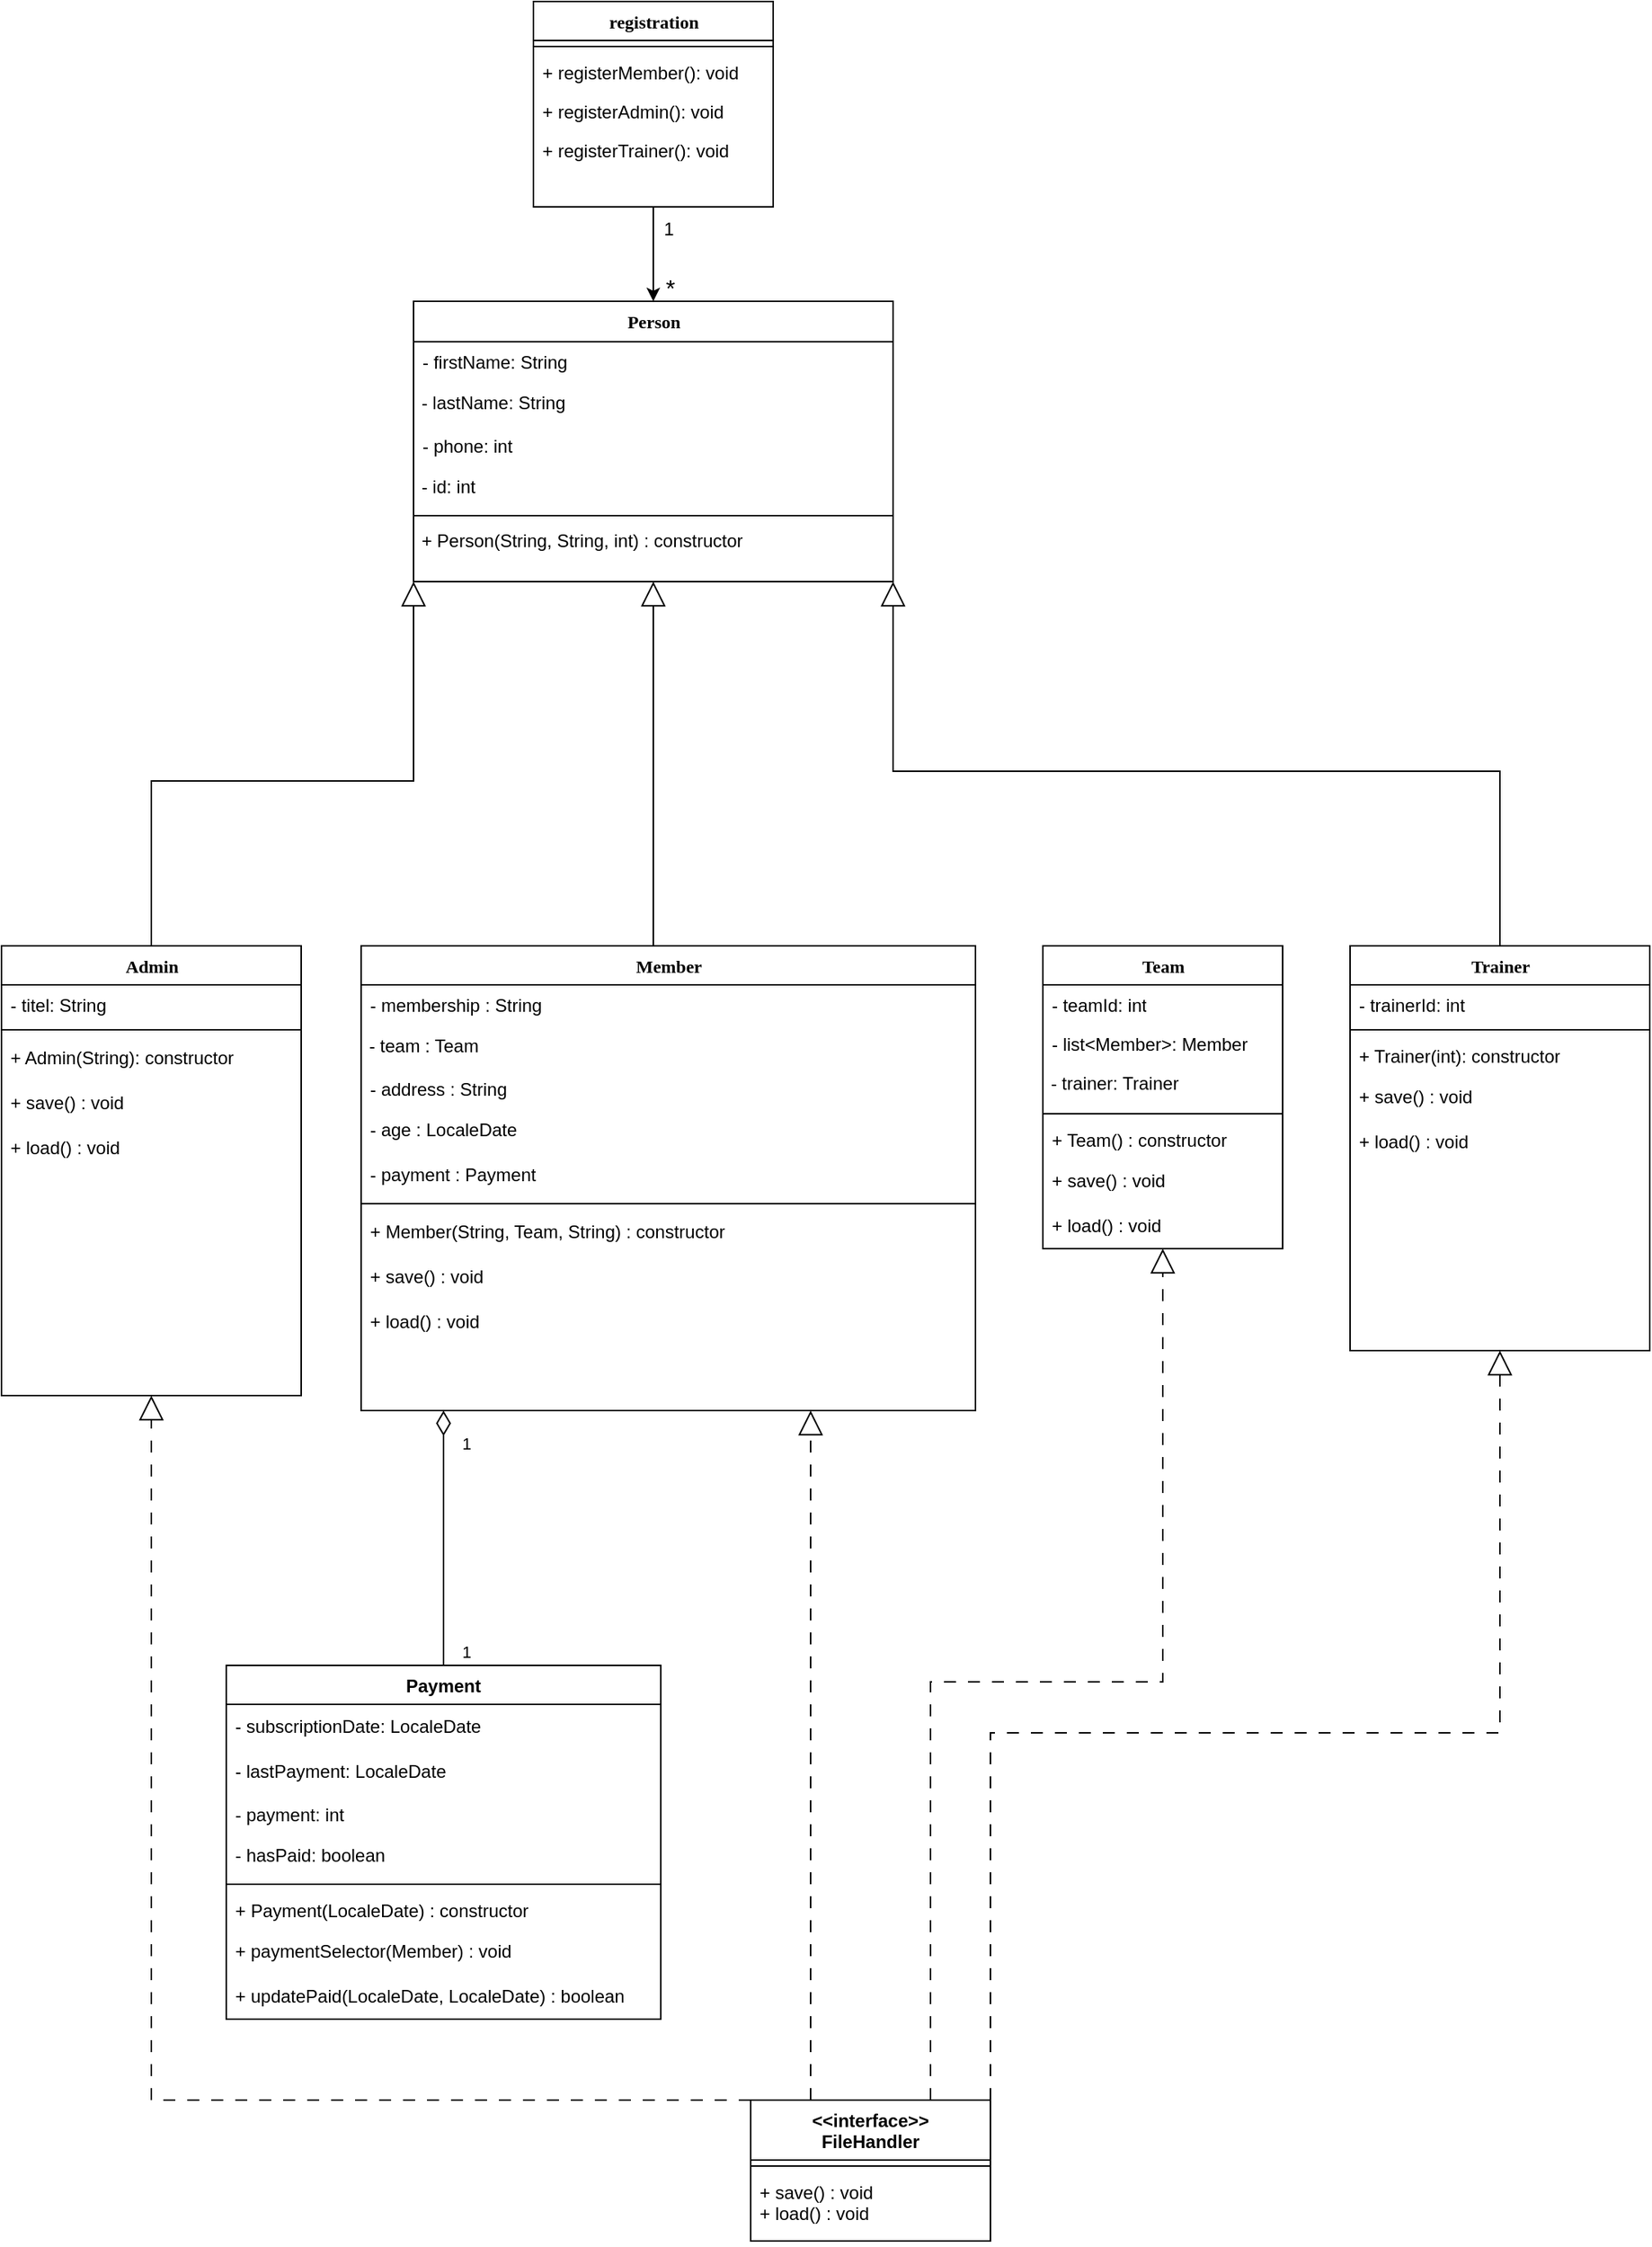 <mxfile version="26.2.14">
  <diagram name="Page-1" id="9f46799a-70d6-7492-0946-bef42562c5a5">
    <mxGraphModel grid="1" page="1" gridSize="10" guides="1" tooltips="1" connect="1" arrows="1" fold="1" pageScale="1" pageWidth="1100" pageHeight="850" background="none" math="0" shadow="0">
      <root>
        <mxCell id="0" />
        <mxCell id="1" parent="0" />
        <mxCell id="78961159f06e98e8-17" value="&lt;div&gt;Person&lt;/div&gt;" style="swimlane;html=1;fontStyle=1;align=center;verticalAlign=top;childLayout=stackLayout;horizontal=1;startSize=27;horizontalStack=0;resizeParent=1;resizeLast=0;collapsible=1;marginBottom=0;swimlaneFillColor=#ffffff;rounded=0;shadow=0;comic=0;labelBackgroundColor=none;strokeWidth=1;fillColor=none;fontFamily=Verdana;fontSize=12" vertex="1" parent="1">
          <mxGeometry x="285" y="50" width="320" height="187" as="geometry" />
        </mxCell>
        <mxCell id="78961159f06e98e8-21" value="- firstName: String" style="text;html=1;strokeColor=none;fillColor=none;align=left;verticalAlign=top;spacingLeft=4;spacingRight=4;whiteSpace=wrap;overflow=hidden;rotatable=0;points=[[0,0.5],[1,0.5]];portConstraint=eastwest;" vertex="1" parent="78961159f06e98e8-17">
          <mxGeometry y="27" width="320" height="26" as="geometry" />
        </mxCell>
        <mxCell id="KElUyitlyOzXcJCK1vni-1" value="&lt;div&gt;&amp;nbsp;- lastName: String&lt;/div&gt;" style="text;html=1;align=left;verticalAlign=middle;resizable=0;points=[];autosize=1;strokeColor=none;fillColor=none;" vertex="1" parent="78961159f06e98e8-17">
          <mxGeometry y="53" width="320" height="30" as="geometry" />
        </mxCell>
        <mxCell id="78961159f06e98e8-25" value="- phone: int" style="text;html=1;strokeColor=none;fillColor=none;align=left;verticalAlign=top;spacingLeft=4;spacingRight=4;whiteSpace=wrap;overflow=hidden;rotatable=0;points=[[0,0.5],[1,0.5]];portConstraint=eastwest;" vertex="1" parent="78961159f06e98e8-17">
          <mxGeometry y="83" width="320" height="26" as="geometry" />
        </mxCell>
        <mxCell id="ljz-mmct4ohhWeR4L-7s-1" value="&amp;nbsp;- id: int" style="text;html=1;align=left;verticalAlign=middle;resizable=0;points=[];autosize=1;strokeColor=none;fillColor=none;" vertex="1" parent="78961159f06e98e8-17">
          <mxGeometry y="109" width="320" height="30" as="geometry" />
        </mxCell>
        <mxCell id="78961159f06e98e8-19" value="" style="line;html=1;strokeWidth=1;fillColor=none;align=left;verticalAlign=middle;spacingTop=-1;spacingLeft=3;spacingRight=3;rotatable=0;labelPosition=right;points=[];portConstraint=eastwest;" vertex="1" parent="78961159f06e98e8-17">
          <mxGeometry y="139" width="320" height="8" as="geometry" />
        </mxCell>
        <mxCell id="8ZLAm0XFI00Kh3caukCm-8" value="&lt;div align=&quot;left&quot;&gt;&amp;nbsp;+ Person(String, String, int) : constructor&lt;/div&gt;&lt;div align=&quot;left&quot;&gt;&amp;nbsp;&lt;/div&gt;" style="text;html=1;align=left;verticalAlign=middle;resizable=0;points=[];autosize=1;strokeColor=none;fillColor=none;" vertex="1" parent="78961159f06e98e8-17">
          <mxGeometry y="147" width="320" height="40" as="geometry" />
        </mxCell>
        <mxCell id="JrFtyIuTLpYrlHaAX1By-5" style="edgeStyle=orthogonalEdgeStyle;rounded=0;orthogonalLoop=1;jettySize=auto;html=1;" edge="1" parent="1" source="78961159f06e98e8-30" target="78961159f06e98e8-17">
          <mxGeometry relative="1" as="geometry" />
        </mxCell>
        <mxCell id="78961159f06e98e8-30" value="registration" style="swimlane;html=1;fontStyle=1;align=center;verticalAlign=top;childLayout=stackLayout;horizontal=1;startSize=26;horizontalStack=0;resizeParent=1;resizeLast=0;collapsible=1;marginBottom=0;swimlaneFillColor=#ffffff;rounded=0;shadow=0;comic=0;labelBackgroundColor=none;strokeWidth=1;fillColor=none;fontFamily=Verdana;fontSize=12" vertex="1" parent="1">
          <mxGeometry x="365" y="-150" width="160" height="137" as="geometry" />
        </mxCell>
        <mxCell id="78961159f06e98e8-38" value="" style="line;html=1;strokeWidth=1;fillColor=none;align=left;verticalAlign=middle;spacingTop=-1;spacingLeft=3;spacingRight=3;rotatable=0;labelPosition=right;points=[];portConstraint=eastwest;" vertex="1" parent="78961159f06e98e8-30">
          <mxGeometry y="26" width="160" height="8" as="geometry" />
        </mxCell>
        <mxCell id="78961159f06e98e8-39" value="+ registerMember(): void" style="text;html=1;strokeColor=none;fillColor=none;align=left;verticalAlign=top;spacingLeft=4;spacingRight=4;whiteSpace=wrap;overflow=hidden;rotatable=0;points=[[0,0.5],[1,0.5]];portConstraint=eastwest;" vertex="1" parent="78961159f06e98e8-30">
          <mxGeometry y="34" width="160" height="26" as="geometry" />
        </mxCell>
        <mxCell id="78961159f06e98e8-40" value="+ registerAdmin(): void" style="text;html=1;strokeColor=none;fillColor=none;align=left;verticalAlign=top;spacingLeft=4;spacingRight=4;whiteSpace=wrap;overflow=hidden;rotatable=0;points=[[0,0.5],[1,0.5]];portConstraint=eastwest;" vertex="1" parent="78961159f06e98e8-30">
          <mxGeometry y="60" width="160" height="26" as="geometry" />
        </mxCell>
        <mxCell id="78961159f06e98e8-42" value="+ registerTrainer(): void" style="text;html=1;strokeColor=none;fillColor=none;align=left;verticalAlign=top;spacingLeft=4;spacingRight=4;whiteSpace=wrap;overflow=hidden;rotatable=0;points=[[0,0.5],[1,0.5]];portConstraint=eastwest;" vertex="1" parent="78961159f06e98e8-30">
          <mxGeometry y="86" width="160" height="26" as="geometry" />
        </mxCell>
        <mxCell id="78961159f06e98e8-56" value="Admin" style="swimlane;html=1;fontStyle=1;align=center;verticalAlign=top;childLayout=stackLayout;horizontal=1;startSize=26;horizontalStack=0;resizeParent=1;resizeLast=0;collapsible=1;marginBottom=0;swimlaneFillColor=#ffffff;rounded=0;shadow=0;comic=0;labelBackgroundColor=none;strokeWidth=1;fillColor=none;fontFamily=Verdana;fontSize=12" vertex="1" parent="1">
          <mxGeometry x="10" y="480.0" width="200" height="300" as="geometry" />
        </mxCell>
        <mxCell id="78961159f06e98e8-57" value="- titel: String" style="text;html=1;strokeColor=none;fillColor=none;align=left;verticalAlign=top;spacingLeft=4;spacingRight=4;whiteSpace=wrap;overflow=hidden;rotatable=0;points=[[0,0.5],[1,0.5]];portConstraint=eastwest;" vertex="1" parent="78961159f06e98e8-56">
          <mxGeometry y="26" width="200" height="26" as="geometry" />
        </mxCell>
        <mxCell id="78961159f06e98e8-64" value="" style="line;html=1;strokeWidth=1;fillColor=none;align=left;verticalAlign=middle;spacingTop=-1;spacingLeft=3;spacingRight=3;rotatable=0;labelPosition=right;points=[];portConstraint=eastwest;" vertex="1" parent="78961159f06e98e8-56">
          <mxGeometry y="52" width="200" height="8" as="geometry" />
        </mxCell>
        <mxCell id="8ZLAm0XFI00Kh3caukCm-3" value="&lt;div&gt;+ Admin(String): constructor&lt;/div&gt;" style="text;html=1;align=left;verticalAlign=middle;resizable=0;points=[];autosize=1;strokeColor=none;fillColor=none;spacingLeft=4;" vertex="1" parent="78961159f06e98e8-56">
          <mxGeometry y="60" width="200" height="30" as="geometry" />
        </mxCell>
        <mxCell id="JrFtyIuTLpYrlHaAX1By-11" value="&lt;div align=&quot;left&quot;&gt;+ save() : void&lt;/div&gt;" style="text;html=1;align=left;verticalAlign=middle;resizable=0;points=[];autosize=1;strokeColor=none;fillColor=none;spacingLeft=4;" vertex="1" parent="78961159f06e98e8-56">
          <mxGeometry y="90" width="200" height="30" as="geometry" />
        </mxCell>
        <mxCell id="JrFtyIuTLpYrlHaAX1By-15" value="+ load() : void" style="text;html=1;align=left;verticalAlign=middle;resizable=0;points=[];autosize=1;strokeColor=none;fillColor=none;spacingLeft=4;" vertex="1" parent="78961159f06e98e8-56">
          <mxGeometry y="120" width="200" height="30" as="geometry" />
        </mxCell>
        <mxCell id="KElUyitlyOzXcJCK1vni-6" style="edgeStyle=orthogonalEdgeStyle;rounded=0;orthogonalLoop=1;jettySize=auto;html=1;exitX=0.5;exitY=0;exitDx=0;exitDy=0;endArrow=block;startFill=0;endFill=0;endSize=14;entryX=0.5;entryY=1;entryDx=0;entryDy=0;" edge="1" parent="1" source="78961159f06e98e8-69" target="78961159f06e98e8-17">
          <mxGeometry relative="1" as="geometry">
            <mxPoint x="210" y="370" as="targetPoint" />
            <Array as="points">
              <mxPoint x="445" y="480" />
            </Array>
          </mxGeometry>
        </mxCell>
        <mxCell id="78961159f06e98e8-69" value="Member" style="swimlane;html=1;fontStyle=1;align=center;verticalAlign=top;childLayout=stackLayout;horizontal=1;startSize=26;horizontalStack=0;resizeParent=1;resizeLast=0;collapsible=1;marginBottom=0;swimlaneFillColor=#ffffff;rounded=0;shadow=0;comic=0;labelBackgroundColor=none;strokeWidth=1;fillColor=none;fontFamily=Verdana;fontSize=12" vertex="1" parent="1">
          <mxGeometry x="250" y="480" width="410" height="310" as="geometry" />
        </mxCell>
        <mxCell id="78961159f06e98e8-70" value="- membership : String" style="text;html=1;strokeColor=none;fillColor=none;align=left;verticalAlign=top;spacingLeft=4;spacingRight=4;whiteSpace=wrap;overflow=hidden;rotatable=0;points=[[0,0.5],[1,0.5]];portConstraint=eastwest;" vertex="1" parent="78961159f06e98e8-69">
          <mxGeometry y="26" width="410" height="26" as="geometry" />
        </mxCell>
        <mxCell id="8ZLAm0XFI00Kh3caukCm-4" value="&amp;nbsp;- team : Team" style="text;html=1;align=left;verticalAlign=middle;resizable=0;points=[];autosize=1;strokeColor=none;fillColor=none;" vertex="1" parent="78961159f06e98e8-69">
          <mxGeometry y="52" width="410" height="30" as="geometry" />
        </mxCell>
        <mxCell id="78961159f06e98e8-71" value="&lt;div&gt;- address : String&lt;/div&gt;" style="text;html=1;strokeColor=none;fillColor=none;align=left;verticalAlign=top;spacingLeft=4;spacingRight=4;whiteSpace=wrap;overflow=hidden;rotatable=0;points=[[0,0.5],[1,0.5]];portConstraint=eastwest;" vertex="1" parent="78961159f06e98e8-69">
          <mxGeometry y="82" width="410" height="26" as="geometry" />
        </mxCell>
        <mxCell id="JrFtyIuTLpYrlHaAX1By-30" value="- age : LocaleDate" style="text;html=1;align=left;verticalAlign=middle;resizable=0;points=[];autosize=1;strokeColor=none;fillColor=none;spacingLeft=4;" vertex="1" parent="78961159f06e98e8-69">
          <mxGeometry y="108" width="410" height="30" as="geometry" />
        </mxCell>
        <mxCell id="JrFtyIuTLpYrlHaAX1By-23" value="- payment : Payment" style="text;html=1;align=left;verticalAlign=middle;resizable=0;points=[];autosize=1;strokeColor=none;fillColor=none;spacingLeft=4;" vertex="1" parent="78961159f06e98e8-69">
          <mxGeometry y="138" width="410" height="30" as="geometry" />
        </mxCell>
        <mxCell id="78961159f06e98e8-77" value="" style="line;html=1;strokeWidth=1;fillColor=none;align=left;verticalAlign=middle;spacingTop=-1;spacingLeft=3;spacingRight=3;rotatable=0;labelPosition=right;points=[];portConstraint=eastwest;" vertex="1" parent="78961159f06e98e8-69">
          <mxGeometry y="168" width="410" height="8" as="geometry" />
        </mxCell>
        <mxCell id="8ZLAm0XFI00Kh3caukCm-2" value="&lt;div&gt;+ Member(String, Team, String) : constructor&lt;/div&gt;" style="text;html=1;align=left;verticalAlign=middle;resizable=0;points=[];autosize=1;strokeColor=none;fillColor=none;spacingLeft=4;" vertex="1" parent="78961159f06e98e8-69">
          <mxGeometry y="176" width="410" height="30" as="geometry" />
        </mxCell>
        <mxCell id="JrFtyIuTLpYrlHaAX1By-12" value="+ save() : void" style="text;html=1;align=left;verticalAlign=middle;resizable=0;points=[];autosize=1;strokeColor=none;fillColor=none;spacingLeft=4;" vertex="1" parent="78961159f06e98e8-69">
          <mxGeometry y="206" width="410" height="30" as="geometry" />
        </mxCell>
        <mxCell id="JrFtyIuTLpYrlHaAX1By-16" value="+ load() : void" style="text;html=1;align=left;verticalAlign=middle;resizable=0;points=[];autosize=1;strokeColor=none;fillColor=none;spacingLeft=4;" vertex="1" parent="78961159f06e98e8-69">
          <mxGeometry y="236" width="410" height="30" as="geometry" />
        </mxCell>
        <mxCell id="8ZLAm0XFI00Kh3caukCm-1" style="edgeStyle=orthogonalEdgeStyle;rounded=0;orthogonalLoop=1;jettySize=auto;html=1;exitX=0.5;exitY=0;exitDx=0;exitDy=0;entryX=1;entryY=1;entryDx=0;entryDy=0;endArrow=block;endFill=0;endSize=14;" edge="1" parent="1" source="78961159f06e98e8-82" target="78961159f06e98e8-17">
          <mxGeometry relative="1" as="geometry" />
        </mxCell>
        <mxCell id="78961159f06e98e8-82" value="Trainer" style="swimlane;html=1;fontStyle=1;align=center;verticalAlign=top;childLayout=stackLayout;horizontal=1;startSize=26;horizontalStack=0;resizeParent=1;resizeLast=0;collapsible=1;marginBottom=0;swimlaneFillColor=#ffffff;rounded=0;shadow=0;comic=0;labelBackgroundColor=none;strokeWidth=1;fillColor=none;fontFamily=Verdana;fontSize=12" vertex="1" parent="1">
          <mxGeometry x="910" y="480" width="200" height="270" as="geometry" />
        </mxCell>
        <mxCell id="78961159f06e98e8-83" value="- trainerId: int" style="text;html=1;strokeColor=none;fillColor=none;align=left;verticalAlign=top;spacingLeft=4;spacingRight=4;whiteSpace=wrap;overflow=hidden;rotatable=0;points=[[0,0.5],[1,0.5]];portConstraint=eastwest;" vertex="1" parent="78961159f06e98e8-82">
          <mxGeometry y="26" width="200" height="26" as="geometry" />
        </mxCell>
        <mxCell id="78961159f06e98e8-90" value="" style="line;html=1;strokeWidth=1;fillColor=none;align=left;verticalAlign=middle;spacingTop=-1;spacingLeft=3;spacingRight=3;rotatable=0;labelPosition=right;points=[];portConstraint=eastwest;" vertex="1" parent="78961159f06e98e8-82">
          <mxGeometry y="52" width="200" height="8" as="geometry" />
        </mxCell>
        <mxCell id="78961159f06e98e8-91" value="+ Trainer(int): constructor" style="text;html=1;strokeColor=none;fillColor=none;align=left;verticalAlign=top;spacingLeft=4;spacingRight=4;whiteSpace=wrap;overflow=hidden;rotatable=0;points=[[0,0.5],[1,0.5]];portConstraint=eastwest;" vertex="1" parent="78961159f06e98e8-82">
          <mxGeometry y="60" width="200" height="26" as="geometry" />
        </mxCell>
        <mxCell id="JrFtyIuTLpYrlHaAX1By-24" value="+ save() : void" style="text;html=1;align=left;verticalAlign=middle;resizable=0;points=[];autosize=1;strokeColor=none;fillColor=none;spacingLeft=4;" vertex="1" parent="78961159f06e98e8-82">
          <mxGeometry y="86" width="200" height="30" as="geometry" />
        </mxCell>
        <mxCell id="JrFtyIuTLpYrlHaAX1By-17" value="+ load() : void" style="text;html=1;align=left;verticalAlign=middle;resizable=0;points=[];autosize=1;strokeColor=none;fillColor=none;spacingLeft=4;" vertex="1" parent="78961159f06e98e8-82">
          <mxGeometry y="116" width="200" height="30" as="geometry" />
        </mxCell>
        <mxCell id="78961159f06e98e8-95" value="Team" style="swimlane;html=1;fontStyle=1;align=center;verticalAlign=top;childLayout=stackLayout;horizontal=1;startSize=26;horizontalStack=0;resizeParent=1;resizeLast=0;collapsible=1;marginBottom=0;swimlaneFillColor=#ffffff;rounded=0;shadow=0;comic=0;labelBackgroundColor=none;strokeWidth=1;fillColor=none;fontFamily=Verdana;fontSize=12" vertex="1" parent="1">
          <mxGeometry x="705" y="480" width="160" height="202" as="geometry" />
        </mxCell>
        <mxCell id="78961159f06e98e8-96" value="- teamId: int" style="text;html=1;strokeColor=none;fillColor=none;align=left;verticalAlign=top;spacingLeft=4;spacingRight=4;whiteSpace=wrap;overflow=hidden;rotatable=0;points=[[0,0.5],[1,0.5]];portConstraint=eastwest;" vertex="1" parent="78961159f06e98e8-95">
          <mxGeometry y="26" width="160" height="26" as="geometry" />
        </mxCell>
        <mxCell id="78961159f06e98e8-97" value="- list&amp;lt;Member&amp;gt;: Member" style="text;html=1;strokeColor=none;fillColor=none;align=left;verticalAlign=top;spacingLeft=4;spacingRight=4;whiteSpace=wrap;overflow=hidden;rotatable=0;points=[[0,0.5],[1,0.5]];portConstraint=eastwest;" vertex="1" parent="78961159f06e98e8-95">
          <mxGeometry y="52" width="160" height="26" as="geometry" />
        </mxCell>
        <mxCell id="8ZLAm0XFI00Kh3caukCm-5" value="&amp;nbsp;- trainer: Trainer" style="text;html=1;align=left;verticalAlign=top;resizable=0;points=[];autosize=1;strokeColor=none;fillColor=none;" vertex="1" parent="78961159f06e98e8-95">
          <mxGeometry y="78" width="160" height="30" as="geometry" />
        </mxCell>
        <mxCell id="78961159f06e98e8-103" value="" style="line;html=1;strokeWidth=1;fillColor=none;align=left;verticalAlign=middle;spacingTop=-1;spacingLeft=3;spacingRight=3;rotatable=0;labelPosition=right;points=[];portConstraint=eastwest;" vertex="1" parent="78961159f06e98e8-95">
          <mxGeometry y="108" width="160" height="8" as="geometry" />
        </mxCell>
        <mxCell id="78961159f06e98e8-104" value="+ Team() : constructor" style="text;html=1;strokeColor=none;fillColor=none;align=left;verticalAlign=top;spacingLeft=4;spacingRight=4;whiteSpace=wrap;overflow=hidden;rotatable=0;points=[[0,0.5],[1,0.5]];portConstraint=eastwest;" vertex="1" parent="78961159f06e98e8-95">
          <mxGeometry y="116" width="160" height="26" as="geometry" />
        </mxCell>
        <mxCell id="JrFtyIuTLpYrlHaAX1By-13" value="+ save() : void" style="text;html=1;align=left;verticalAlign=middle;resizable=0;points=[];autosize=1;strokeColor=none;fillColor=none;spacingLeft=4;" vertex="1" parent="78961159f06e98e8-95">
          <mxGeometry y="142" width="160" height="30" as="geometry" />
        </mxCell>
        <mxCell id="JrFtyIuTLpYrlHaAX1By-18" value="+ load() : void" style="text;html=1;align=left;verticalAlign=middle;resizable=0;points=[];autosize=1;strokeColor=none;fillColor=none;spacingLeft=4;" vertex="1" parent="78961159f06e98e8-95">
          <mxGeometry y="172" width="160" height="30" as="geometry" />
        </mxCell>
        <mxCell id="KElUyitlyOzXcJCK1vni-4" style="edgeStyle=orthogonalEdgeStyle;rounded=0;orthogonalLoop=1;jettySize=auto;html=1;exitX=0.5;exitY=0;exitDx=0;exitDy=0;endArrow=block;endFill=0;endSize=14;entryX=0;entryY=1;entryDx=0;entryDy=0;" edge="1" parent="1" source="78961159f06e98e8-56" target="78961159f06e98e8-17">
          <mxGeometry relative="1" as="geometry">
            <mxPoint x="120" y="380" as="targetPoint" />
            <Array as="points">
              <mxPoint x="110" y="370" />
              <mxPoint x="285" y="370" />
            </Array>
          </mxGeometry>
        </mxCell>
        <mxCell id="JrFtyIuTLpYrlHaAX1By-8" style="edgeStyle=orthogonalEdgeStyle;rounded=0;orthogonalLoop=1;jettySize=auto;html=1;exitX=0;exitY=0;exitDx=0;exitDy=0;entryX=0.5;entryY=1;entryDx=0;entryDy=0;dashed=1;dashPattern=8 8;endArrow=block;endFill=0;endSize=14;" edge="1" parent="1" source="JrFtyIuTLpYrlHaAX1By-1" target="78961159f06e98e8-56">
          <mxGeometry relative="1" as="geometry">
            <Array as="points">
              <mxPoint x="110" y="1250" />
            </Array>
          </mxGeometry>
        </mxCell>
        <mxCell id="JrFtyIuTLpYrlHaAX1By-10" style="edgeStyle=orthogonalEdgeStyle;rounded=0;orthogonalLoop=1;jettySize=auto;html=1;exitX=1;exitY=0;exitDx=0;exitDy=0;entryX=0.5;entryY=1;entryDx=0;entryDy=0;dashed=1;dashPattern=8 8;endArrow=block;endFill=0;endSize=14;" edge="1" parent="1" source="JrFtyIuTLpYrlHaAX1By-1" target="78961159f06e98e8-82">
          <mxGeometry relative="1" as="geometry" />
        </mxCell>
        <mxCell id="JrFtyIuTLpYrlHaAX1By-14" style="edgeStyle=orthogonalEdgeStyle;rounded=0;orthogonalLoop=1;jettySize=auto;html=1;exitX=0.75;exitY=0;exitDx=0;exitDy=0;entryX=0.5;entryY=1;entryDx=0;entryDy=0;endArrow=block;endFill=0;endSize=14;dashed=1;dashPattern=8 8;" edge="1" parent="1" source="JrFtyIuTLpYrlHaAX1By-1" target="78961159f06e98e8-95">
          <mxGeometry relative="1" as="geometry" />
        </mxCell>
        <mxCell id="JrFtyIuTLpYrlHaAX1By-33" style="edgeStyle=orthogonalEdgeStyle;rounded=0;orthogonalLoop=1;jettySize=auto;html=1;exitX=0.25;exitY=0;exitDx=0;exitDy=0;dashed=1;dashPattern=8 8;endSize=14;endArrow=block;endFill=0;" edge="1" parent="1" source="JrFtyIuTLpYrlHaAX1By-1">
          <mxGeometry relative="1" as="geometry">
            <mxPoint x="550" y="790" as="targetPoint" />
          </mxGeometry>
        </mxCell>
        <mxCell id="JrFtyIuTLpYrlHaAX1By-1" value="&amp;lt;&amp;lt;interface&amp;gt;&amp;gt;&lt;div&gt;FileHandler&lt;/div&gt;" style="swimlane;fontStyle=1;align=center;verticalAlign=top;childLayout=stackLayout;horizontal=1;startSize=40;horizontalStack=0;resizeParent=1;resizeParentMax=0;resizeLast=0;collapsible=1;marginBottom=0;whiteSpace=wrap;html=1;" vertex="1" parent="1">
          <mxGeometry x="510" y="1250" width="160" height="94" as="geometry" />
        </mxCell>
        <mxCell id="JrFtyIuTLpYrlHaAX1By-3" value="" style="line;strokeWidth=1;fillColor=none;align=left;verticalAlign=middle;spacingTop=-1;spacingLeft=3;spacingRight=3;rotatable=0;labelPosition=right;points=[];portConstraint=eastwest;strokeColor=inherit;" vertex="1" parent="JrFtyIuTLpYrlHaAX1By-1">
          <mxGeometry y="40" width="160" height="8" as="geometry" />
        </mxCell>
        <mxCell id="JrFtyIuTLpYrlHaAX1By-4" value="&lt;div&gt;+ save() : void&lt;/div&gt;&lt;div&gt;+ load() : void&lt;/div&gt;" style="text;strokeColor=none;fillColor=none;align=left;verticalAlign=top;spacingLeft=4;spacingRight=4;overflow=hidden;rotatable=0;points=[[0,0.5],[1,0.5]];portConstraint=eastwest;whiteSpace=wrap;html=1;" vertex="1" parent="JrFtyIuTLpYrlHaAX1By-1">
          <mxGeometry y="48" width="160" height="46" as="geometry" />
        </mxCell>
        <mxCell id="JrFtyIuTLpYrlHaAX1By-32" style="edgeStyle=orthogonalEdgeStyle;rounded=0;orthogonalLoop=1;jettySize=auto;html=1;endArrow=diamondThin;endFill=0;endSize=14;" edge="1" parent="1" source="JrFtyIuTLpYrlHaAX1By-19">
          <mxGeometry relative="1" as="geometry">
            <mxPoint x="305" y="790" as="targetPoint" />
          </mxGeometry>
        </mxCell>
        <mxCell id="JrFtyIuTLpYrlHaAX1By-34" value="1" style="edgeLabel;html=1;align=center;verticalAlign=middle;resizable=0;points=[];" connectable="0" vertex="1" parent="JrFtyIuTLpYrlHaAX1By-32">
          <mxGeometry x="-0.836" y="-3" relative="1" as="geometry">
            <mxPoint x="12" y="5" as="offset" />
          </mxGeometry>
        </mxCell>
        <mxCell id="JrFtyIuTLpYrlHaAX1By-35" value="1" style="edgeLabel;html=1;align=center;verticalAlign=middle;resizable=0;points=[];" connectable="0" vertex="1" parent="JrFtyIuTLpYrlHaAX1By-32">
          <mxGeometry x="0.619" y="-1" relative="1" as="geometry">
            <mxPoint x="14" y="-11" as="offset" />
          </mxGeometry>
        </mxCell>
        <mxCell id="JrFtyIuTLpYrlHaAX1By-19" value="Payment" style="swimlane;fontStyle=1;align=center;verticalAlign=top;childLayout=stackLayout;horizontal=1;startSize=26;horizontalStack=0;resizeParent=1;resizeParentMax=0;resizeLast=0;collapsible=1;marginBottom=0;whiteSpace=wrap;html=1;" vertex="1" parent="1">
          <mxGeometry x="160" y="960" width="290" height="236" as="geometry" />
        </mxCell>
        <mxCell id="JrFtyIuTLpYrlHaAX1By-26" value="- subscriptionDate: LocaleDate" style="text;html=1;align=left;verticalAlign=middle;resizable=0;points=[];autosize=1;strokeColor=none;fillColor=none;spacingLeft=4;" vertex="1" parent="JrFtyIuTLpYrlHaAX1By-19">
          <mxGeometry y="26" width="290" height="30" as="geometry" />
        </mxCell>
        <mxCell id="JrFtyIuTLpYrlHaAX1By-29" value="- lastPayment: LocaleDate" style="text;html=1;align=left;verticalAlign=middle;resizable=0;points=[];autosize=1;strokeColor=none;fillColor=none;spacingLeft=4;" vertex="1" parent="JrFtyIuTLpYrlHaAX1By-19">
          <mxGeometry y="56" width="290" height="30" as="geometry" />
        </mxCell>
        <mxCell id="JrFtyIuTLpYrlHaAX1By-20" value="- payment: int" style="text;strokeColor=none;fillColor=none;align=left;verticalAlign=top;spacingLeft=4;spacingRight=4;overflow=hidden;rotatable=0;points=[[0,0.5],[1,0.5]];portConstraint=eastwest;whiteSpace=wrap;html=1;" vertex="1" parent="JrFtyIuTLpYrlHaAX1By-19">
          <mxGeometry y="86" width="290" height="26" as="geometry" />
        </mxCell>
        <mxCell id="JrFtyIuTLpYrlHaAX1By-25" value="- hasPaid: boolean" style="text;html=1;align=left;verticalAlign=middle;resizable=0;points=[];autosize=1;strokeColor=none;fillColor=none;spacingLeft=4;" vertex="1" parent="JrFtyIuTLpYrlHaAX1By-19">
          <mxGeometry y="112" width="290" height="30" as="geometry" />
        </mxCell>
        <mxCell id="JrFtyIuTLpYrlHaAX1By-21" value="" style="line;strokeWidth=1;fillColor=none;align=left;verticalAlign=middle;spacingTop=-1;spacingLeft=3;spacingRight=3;rotatable=0;labelPosition=right;points=[];portConstraint=eastwest;strokeColor=inherit;" vertex="1" parent="JrFtyIuTLpYrlHaAX1By-19">
          <mxGeometry y="142" width="290" height="8" as="geometry" />
        </mxCell>
        <mxCell id="JrFtyIuTLpYrlHaAX1By-22" value="+ Payment(LocaleDate) : constructor" style="text;strokeColor=none;fillColor=none;align=left;verticalAlign=top;spacingLeft=4;spacingRight=4;overflow=hidden;rotatable=0;points=[[0,0.5],[1,0.5]];portConstraint=eastwest;whiteSpace=wrap;html=1;" vertex="1" parent="JrFtyIuTLpYrlHaAX1By-19">
          <mxGeometry y="150" width="290" height="26" as="geometry" />
        </mxCell>
        <mxCell id="JrFtyIuTLpYrlHaAX1By-27" value="&lt;div&gt;+ paymentSelector(Member) : void&lt;/div&gt;" style="text;html=1;align=left;verticalAlign=middle;resizable=0;points=[];autosize=1;strokeColor=none;fillColor=none;spacingLeft=4;" vertex="1" parent="JrFtyIuTLpYrlHaAX1By-19">
          <mxGeometry y="176" width="290" height="30" as="geometry" />
        </mxCell>
        <mxCell id="JrFtyIuTLpYrlHaAX1By-31" value="+ updatePaid(LocaleDate, LocaleDate) : boolean" style="text;html=1;align=left;verticalAlign=middle;resizable=0;points=[];autosize=1;strokeColor=none;fillColor=none;spacingLeft=4;" vertex="1" parent="JrFtyIuTLpYrlHaAX1By-19">
          <mxGeometry y="206" width="290" height="30" as="geometry" />
        </mxCell>
        <mxCell id="0vYZSxi4e1tLREJqcSFV-1" value="1" style="text;html=1;align=center;verticalAlign=middle;resizable=0;points=[];autosize=1;strokeColor=none;fillColor=none;" vertex="1" parent="1">
          <mxGeometry x="440" y="-13" width="30" height="30" as="geometry" />
        </mxCell>
        <mxCell id="0vYZSxi4e1tLREJqcSFV-3" value="*" style="text;html=1;align=center;verticalAlign=middle;resizable=0;points=[];autosize=1;strokeColor=none;fillColor=none;fontSize=16;" vertex="1" parent="1">
          <mxGeometry x="441" y="26" width="30" height="30" as="geometry" />
        </mxCell>
      </root>
    </mxGraphModel>
  </diagram>
</mxfile>
